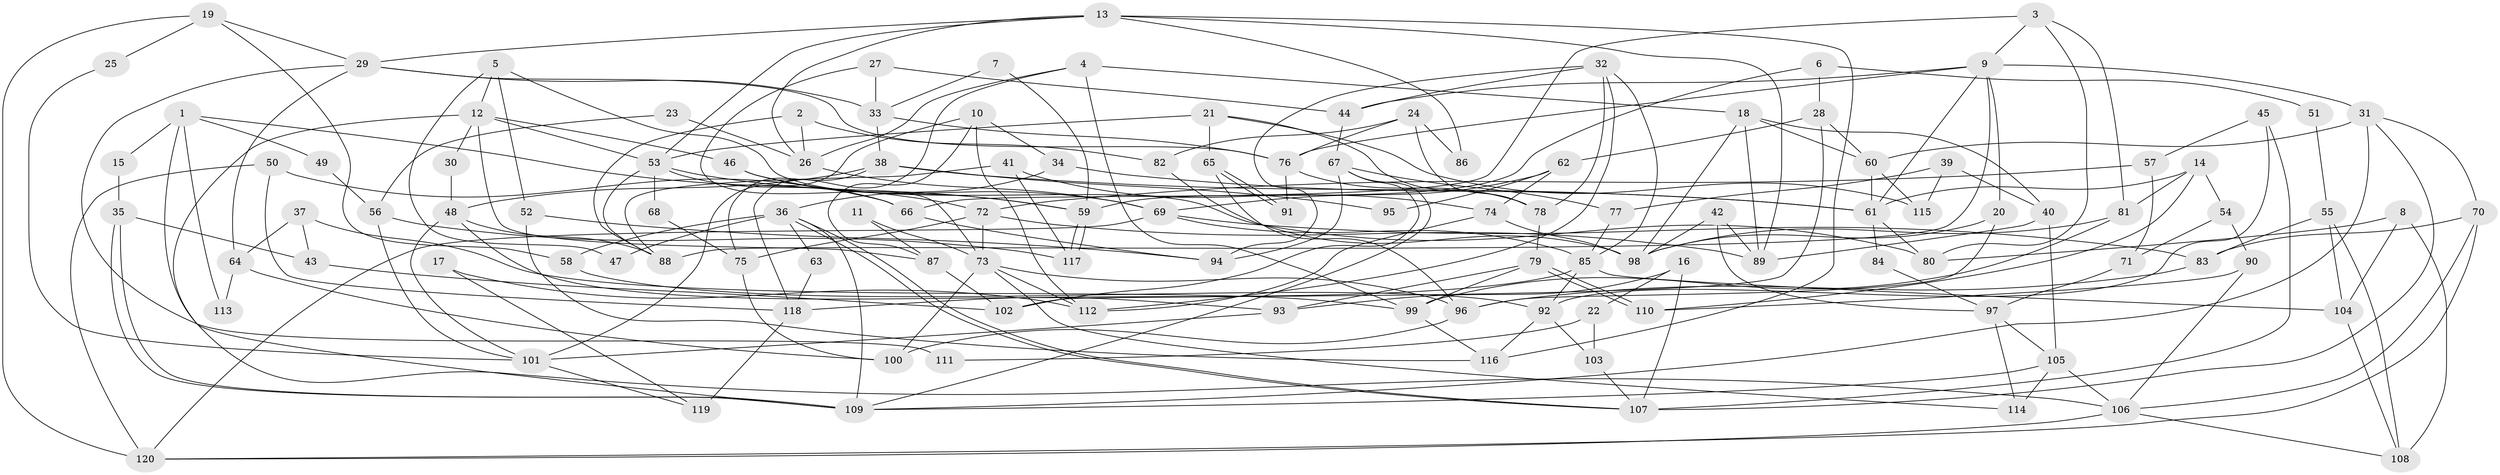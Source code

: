 // coarse degree distribution, {7: 0.08333333333333333, 5: 0.14583333333333334, 8: 0.08333333333333333, 6: 0.20833333333333334, 4: 0.16666666666666666, 2: 0.041666666666666664, 3: 0.08333333333333333, 10: 0.08333333333333333, 9: 0.08333333333333333, 11: 0.020833333333333332}
// Generated by graph-tools (version 1.1) at 2025/37/03/04/25 23:37:06]
// undirected, 120 vertices, 240 edges
graph export_dot {
  node [color=gray90,style=filled];
  1;
  2;
  3;
  4;
  5;
  6;
  7;
  8;
  9;
  10;
  11;
  12;
  13;
  14;
  15;
  16;
  17;
  18;
  19;
  20;
  21;
  22;
  23;
  24;
  25;
  26;
  27;
  28;
  29;
  30;
  31;
  32;
  33;
  34;
  35;
  36;
  37;
  38;
  39;
  40;
  41;
  42;
  43;
  44;
  45;
  46;
  47;
  48;
  49;
  50;
  51;
  52;
  53;
  54;
  55;
  56;
  57;
  58;
  59;
  60;
  61;
  62;
  63;
  64;
  65;
  66;
  67;
  68;
  69;
  70;
  71;
  72;
  73;
  74;
  75;
  76;
  77;
  78;
  79;
  80;
  81;
  82;
  83;
  84;
  85;
  86;
  87;
  88;
  89;
  90;
  91;
  92;
  93;
  94;
  95;
  96;
  97;
  98;
  99;
  100;
  101;
  102;
  103;
  104;
  105;
  106;
  107;
  108;
  109;
  110;
  111;
  112;
  113;
  114;
  115;
  116;
  117;
  118;
  119;
  120;
  1 -- 106;
  1 -- 72;
  1 -- 15;
  1 -- 49;
  1 -- 113;
  2 -- 82;
  2 -- 26;
  2 -- 88;
  3 -- 9;
  3 -- 66;
  3 -- 80;
  3 -- 81;
  4 -- 118;
  4 -- 18;
  4 -- 26;
  4 -- 99;
  5 -- 12;
  5 -- 80;
  5 -- 47;
  5 -- 52;
  6 -- 59;
  6 -- 28;
  6 -- 51;
  7 -- 59;
  7 -- 33;
  8 -- 80;
  8 -- 108;
  8 -- 104;
  9 -- 20;
  9 -- 88;
  9 -- 31;
  9 -- 44;
  9 -- 61;
  9 -- 76;
  10 -- 34;
  10 -- 112;
  10 -- 87;
  10 -- 101;
  11 -- 87;
  11 -- 73;
  12 -- 53;
  12 -- 109;
  12 -- 30;
  12 -- 46;
  12 -- 87;
  13 -- 26;
  13 -- 116;
  13 -- 29;
  13 -- 53;
  13 -- 86;
  13 -- 89;
  14 -- 61;
  14 -- 54;
  14 -- 81;
  14 -- 110;
  15 -- 35;
  16 -- 93;
  16 -- 107;
  16 -- 22;
  17 -- 112;
  17 -- 119;
  18 -- 89;
  18 -- 60;
  18 -- 40;
  18 -- 98;
  19 -- 120;
  19 -- 29;
  19 -- 25;
  19 -- 58;
  20 -- 98;
  20 -- 96;
  21 -- 115;
  21 -- 53;
  21 -- 65;
  21 -- 78;
  22 -- 103;
  22 -- 111;
  23 -- 26;
  23 -- 56;
  24 -- 78;
  24 -- 76;
  24 -- 82;
  24 -- 86;
  25 -- 101;
  26 -- 69;
  27 -- 33;
  27 -- 44;
  27 -- 73;
  28 -- 60;
  28 -- 62;
  28 -- 102;
  29 -- 76;
  29 -- 33;
  29 -- 64;
  29 -- 111;
  30 -- 48;
  31 -- 70;
  31 -- 60;
  31 -- 107;
  31 -- 109;
  32 -- 78;
  32 -- 44;
  32 -- 85;
  32 -- 94;
  32 -- 112;
  33 -- 76;
  33 -- 38;
  34 -- 36;
  34 -- 61;
  35 -- 43;
  35 -- 109;
  35 -- 109;
  36 -- 109;
  36 -- 107;
  36 -- 107;
  36 -- 47;
  36 -- 58;
  36 -- 63;
  37 -- 99;
  37 -- 64;
  37 -- 43;
  38 -- 48;
  38 -- 61;
  38 -- 75;
  38 -- 95;
  39 -- 40;
  39 -- 77;
  39 -- 115;
  40 -- 105;
  40 -- 89;
  41 -- 74;
  41 -- 88;
  41 -- 117;
  42 -- 98;
  42 -- 89;
  42 -- 97;
  43 -- 102;
  44 -- 67;
  45 -- 92;
  45 -- 107;
  45 -- 57;
  46 -- 69;
  46 -- 59;
  48 -- 101;
  48 -- 88;
  48 -- 93;
  49 -- 56;
  50 -- 66;
  50 -- 120;
  50 -- 118;
  51 -- 55;
  52 -- 94;
  52 -- 116;
  53 -- 59;
  53 -- 66;
  53 -- 68;
  53 -- 88;
  54 -- 71;
  54 -- 90;
  55 -- 83;
  55 -- 104;
  55 -- 108;
  56 -- 117;
  56 -- 101;
  57 -- 72;
  57 -- 71;
  58 -- 92;
  59 -- 117;
  59 -- 117;
  60 -- 61;
  60 -- 115;
  61 -- 80;
  61 -- 84;
  62 -- 74;
  62 -- 69;
  62 -- 95;
  63 -- 118;
  64 -- 100;
  64 -- 113;
  65 -- 91;
  65 -- 91;
  65 -- 96;
  66 -- 94;
  67 -- 102;
  67 -- 109;
  67 -- 77;
  67 -- 94;
  68 -- 75;
  69 -- 85;
  69 -- 83;
  69 -- 120;
  70 -- 106;
  70 -- 120;
  70 -- 83;
  71 -- 97;
  72 -- 73;
  72 -- 89;
  72 -- 75;
  73 -- 96;
  73 -- 100;
  73 -- 112;
  73 -- 114;
  74 -- 112;
  74 -- 98;
  75 -- 100;
  76 -- 78;
  76 -- 91;
  77 -- 85;
  78 -- 79;
  79 -- 99;
  79 -- 110;
  79 -- 110;
  79 -- 93;
  81 -- 98;
  81 -- 99;
  82 -- 98;
  83 -- 96;
  84 -- 97;
  85 -- 92;
  85 -- 104;
  85 -- 118;
  87 -- 102;
  90 -- 106;
  90 -- 110;
  92 -- 116;
  92 -- 103;
  93 -- 101;
  96 -- 100;
  97 -- 105;
  97 -- 114;
  99 -- 116;
  101 -- 119;
  103 -- 107;
  104 -- 108;
  105 -- 114;
  105 -- 109;
  105 -- 106;
  106 -- 108;
  106 -- 120;
  118 -- 119;
}
